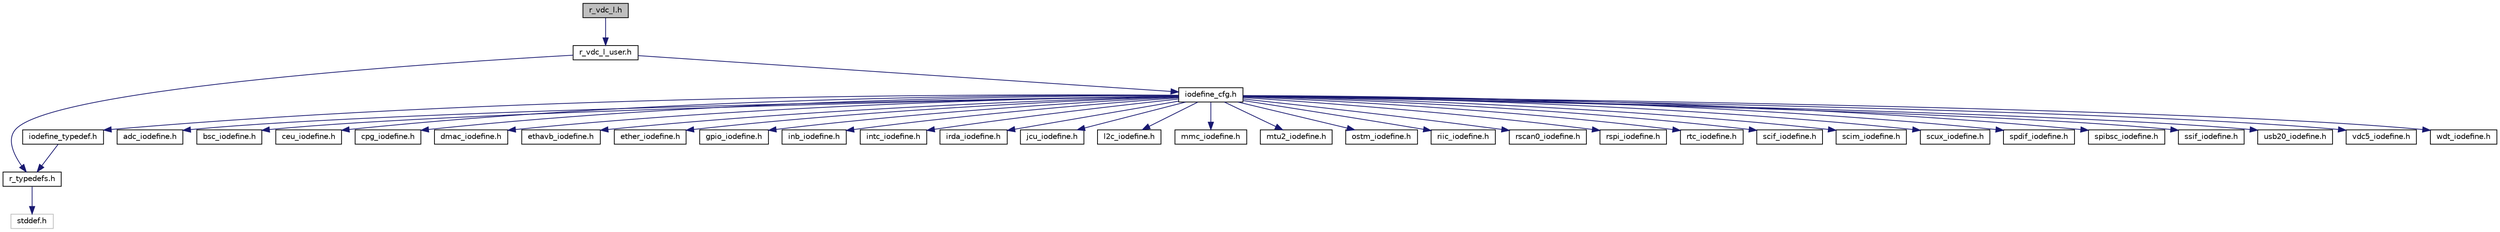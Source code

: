 digraph "r_vdc_l.h"
{
 // LATEX_PDF_SIZE
  edge [fontname="Helvetica",fontsize="10",labelfontname="Helvetica",labelfontsize="10"];
  node [fontname="Helvetica",fontsize="10",shape=record];
  Node1 [label="r_vdc_l.h",height=0.2,width=0.4,color="black", fillcolor="grey75", style="filled", fontcolor="black",tooltip=" "];
  Node1 -> Node2 [color="midnightblue",fontsize="10",style="solid",fontname="Helvetica"];
  Node2 [label="r_vdc_l_user.h",height=0.2,width=0.4,color="black", fillcolor="white", style="filled",URL="$dd/d32/r__vdc__l__user_8h.html",tooltip="RZ/A1L VDC driver user-defined header."];
  Node2 -> Node3 [color="midnightblue",fontsize="10",style="solid",fontname="Helvetica"];
  Node3 [label="r_typedefs.h",height=0.2,width=0.4,color="black", fillcolor="white", style="filled",URL="$d9/de3/r__typedefs_8h.html",tooltip=" "];
  Node3 -> Node4 [color="midnightblue",fontsize="10",style="solid",fontname="Helvetica"];
  Node4 [label="stddef.h",height=0.2,width=0.4,color="grey75", fillcolor="white", style="filled",tooltip=" "];
  Node2 -> Node5 [color="midnightblue",fontsize="10",style="solid",fontname="Helvetica"];
  Node5 [label="iodefine_cfg.h",height=0.2,width=0.4,color="black", fillcolor="white", style="filled",URL="$d9/d39/iodefine__cfg_8h.html",tooltip=" "];
  Node5 -> Node6 [color="midnightblue",fontsize="10",style="solid",fontname="Helvetica"];
  Node6 [label="iodefine_typedef.h",height=0.2,width=0.4,color="black", fillcolor="white", style="filled",URL="$d9/d0e/iodefine__typedef_8h.html",tooltip=" "];
  Node6 -> Node3 [color="midnightblue",fontsize="10",style="solid",fontname="Helvetica"];
  Node5 -> Node7 [color="midnightblue",fontsize="10",style="solid",fontname="Helvetica"];
  Node7 [label="adc_iodefine.h",height=0.2,width=0.4,color="black", fillcolor="white", style="filled",URL="$d6/d62/adc__iodefine_8h.html",tooltip=" "];
  Node5 -> Node8 [color="midnightblue",fontsize="10",style="solid",fontname="Helvetica"];
  Node8 [label="bsc_iodefine.h",height=0.2,width=0.4,color="black", fillcolor="white", style="filled",URL="$d5/df7/bsc__iodefine_8h.html",tooltip=" "];
  Node5 -> Node9 [color="midnightblue",fontsize="10",style="solid",fontname="Helvetica"];
  Node9 [label="ceu_iodefine.h",height=0.2,width=0.4,color="black", fillcolor="white", style="filled",URL="$d0/d81/ceu__iodefine_8h.html",tooltip=" "];
  Node5 -> Node10 [color="midnightblue",fontsize="10",style="solid",fontname="Helvetica"];
  Node10 [label="cpg_iodefine.h",height=0.2,width=0.4,color="black", fillcolor="white", style="filled",URL="$d0/d7f/cpg__iodefine_8h.html",tooltip=" "];
  Node5 -> Node11 [color="midnightblue",fontsize="10",style="solid",fontname="Helvetica"];
  Node11 [label="dmac_iodefine.h",height=0.2,width=0.4,color="black", fillcolor="white", style="filled",URL="$d0/d60/dmac__iodefine_8h.html",tooltip=" "];
  Node5 -> Node12 [color="midnightblue",fontsize="10",style="solid",fontname="Helvetica"];
  Node12 [label="ethavb_iodefine.h",height=0.2,width=0.4,color="black", fillcolor="white", style="filled",URL="$d7/d76/ethavb__iodefine_8h.html",tooltip=" "];
  Node5 -> Node13 [color="midnightblue",fontsize="10",style="solid",fontname="Helvetica"];
  Node13 [label="ether_iodefine.h",height=0.2,width=0.4,color="black", fillcolor="white", style="filled",URL="$d4/dba/ether__iodefine_8h.html",tooltip=" "];
  Node5 -> Node14 [color="midnightblue",fontsize="10",style="solid",fontname="Helvetica"];
  Node14 [label="gpio_iodefine.h",height=0.2,width=0.4,color="black", fillcolor="white", style="filled",URL="$d5/db4/gpio__iodefine_8h.html",tooltip=" "];
  Node5 -> Node15 [color="midnightblue",fontsize="10",style="solid",fontname="Helvetica"];
  Node15 [label="inb_iodefine.h",height=0.2,width=0.4,color="black", fillcolor="white", style="filled",URL="$dc/dc5/inb__iodefine_8h.html",tooltip=" "];
  Node5 -> Node16 [color="midnightblue",fontsize="10",style="solid",fontname="Helvetica"];
  Node16 [label="intc_iodefine.h",height=0.2,width=0.4,color="black", fillcolor="white", style="filled",URL="$d4/da7/intc__iodefine_8h.html",tooltip=" "];
  Node5 -> Node17 [color="midnightblue",fontsize="10",style="solid",fontname="Helvetica"];
  Node17 [label="irda_iodefine.h",height=0.2,width=0.4,color="black", fillcolor="white", style="filled",URL="$d3/d0a/irda__iodefine_8h.html",tooltip=" "];
  Node5 -> Node18 [color="midnightblue",fontsize="10",style="solid",fontname="Helvetica"];
  Node18 [label="jcu_iodefine.h",height=0.2,width=0.4,color="black", fillcolor="white", style="filled",URL="$d1/d37/jcu__iodefine_8h.html",tooltip=" "];
  Node5 -> Node19 [color="midnightblue",fontsize="10",style="solid",fontname="Helvetica"];
  Node19 [label="l2c_iodefine.h",height=0.2,width=0.4,color="black", fillcolor="white", style="filled",URL="$d3/da4/l2c__iodefine_8h.html",tooltip=" "];
  Node5 -> Node20 [color="midnightblue",fontsize="10",style="solid",fontname="Helvetica"];
  Node20 [label="mmc_iodefine.h",height=0.2,width=0.4,color="black", fillcolor="white", style="filled",URL="$d1/d66/mmc__iodefine_8h.html",tooltip=" "];
  Node5 -> Node21 [color="midnightblue",fontsize="10",style="solid",fontname="Helvetica"];
  Node21 [label="mtu2_iodefine.h",height=0.2,width=0.4,color="black", fillcolor="white", style="filled",URL="$d5/d3a/mtu2__iodefine_8h.html",tooltip=" "];
  Node5 -> Node22 [color="midnightblue",fontsize="10",style="solid",fontname="Helvetica"];
  Node22 [label="ostm_iodefine.h",height=0.2,width=0.4,color="black", fillcolor="white", style="filled",URL="$d7/d89/ostm__iodefine_8h.html",tooltip=" "];
  Node5 -> Node23 [color="midnightblue",fontsize="10",style="solid",fontname="Helvetica"];
  Node23 [label="riic_iodefine.h",height=0.2,width=0.4,color="black", fillcolor="white", style="filled",URL="$da/dd7/riic__iodefine_8h.html",tooltip=" "];
  Node5 -> Node24 [color="midnightblue",fontsize="10",style="solid",fontname="Helvetica"];
  Node24 [label="rscan0_iodefine.h",height=0.2,width=0.4,color="black", fillcolor="white", style="filled",URL="$d7/df8/rscan0__iodefine_8h.html",tooltip=" "];
  Node5 -> Node25 [color="midnightblue",fontsize="10",style="solid",fontname="Helvetica"];
  Node25 [label="rspi_iodefine.h",height=0.2,width=0.4,color="black", fillcolor="white", style="filled",URL="$d2/db1/rspi__iodefine_8h.html",tooltip=" "];
  Node5 -> Node26 [color="midnightblue",fontsize="10",style="solid",fontname="Helvetica"];
  Node26 [label="rtc_iodefine.h",height=0.2,width=0.4,color="black", fillcolor="white", style="filled",URL="$da/d83/rtc__iodefine_8h.html",tooltip=" "];
  Node5 -> Node27 [color="midnightblue",fontsize="10",style="solid",fontname="Helvetica"];
  Node27 [label="scif_iodefine.h",height=0.2,width=0.4,color="black", fillcolor="white", style="filled",URL="$dd/dc2/scif__iodefine_8h.html",tooltip=" "];
  Node5 -> Node28 [color="midnightblue",fontsize="10",style="solid",fontname="Helvetica"];
  Node28 [label="scim_iodefine.h",height=0.2,width=0.4,color="black", fillcolor="white", style="filled",URL="$de/d45/scim__iodefine_8h.html",tooltip=" "];
  Node5 -> Node29 [color="midnightblue",fontsize="10",style="solid",fontname="Helvetica"];
  Node29 [label="scux_iodefine.h",height=0.2,width=0.4,color="black", fillcolor="white", style="filled",URL="$dc/d9b/scux__iodefine_8h.html",tooltip=" "];
  Node5 -> Node30 [color="midnightblue",fontsize="10",style="solid",fontname="Helvetica"];
  Node30 [label="spdif_iodefine.h",height=0.2,width=0.4,color="black", fillcolor="white", style="filled",URL="$df/dc3/spdif__iodefine_8h.html",tooltip=" "];
  Node5 -> Node31 [color="midnightblue",fontsize="10",style="solid",fontname="Helvetica"];
  Node31 [label="spibsc_iodefine.h",height=0.2,width=0.4,color="black", fillcolor="white", style="filled",URL="$d2/d07/spibsc__iodefine_8h.html",tooltip=" "];
  Node5 -> Node32 [color="midnightblue",fontsize="10",style="solid",fontname="Helvetica"];
  Node32 [label="ssif_iodefine.h",height=0.2,width=0.4,color="black", fillcolor="white", style="filled",URL="$da/d7d/ssif__iodefine_8h.html",tooltip=" "];
  Node5 -> Node33 [color="midnightblue",fontsize="10",style="solid",fontname="Helvetica"];
  Node33 [label="usb20_iodefine.h",height=0.2,width=0.4,color="black", fillcolor="white", style="filled",URL="$df/d31/usb20__iodefine_8h.html",tooltip=" "];
  Node5 -> Node34 [color="midnightblue",fontsize="10",style="solid",fontname="Helvetica"];
  Node34 [label="vdc5_iodefine.h",height=0.2,width=0.4,color="black", fillcolor="white", style="filled",URL="$d1/d20/vdc5__iodefine_8h.html",tooltip=" "];
  Node5 -> Node35 [color="midnightblue",fontsize="10",style="solid",fontname="Helvetica"];
  Node35 [label="wdt_iodefine.h",height=0.2,width=0.4,color="black", fillcolor="white", style="filled",URL="$d2/d7f/wdt__iodefine_8h.html",tooltip=" "];
}
